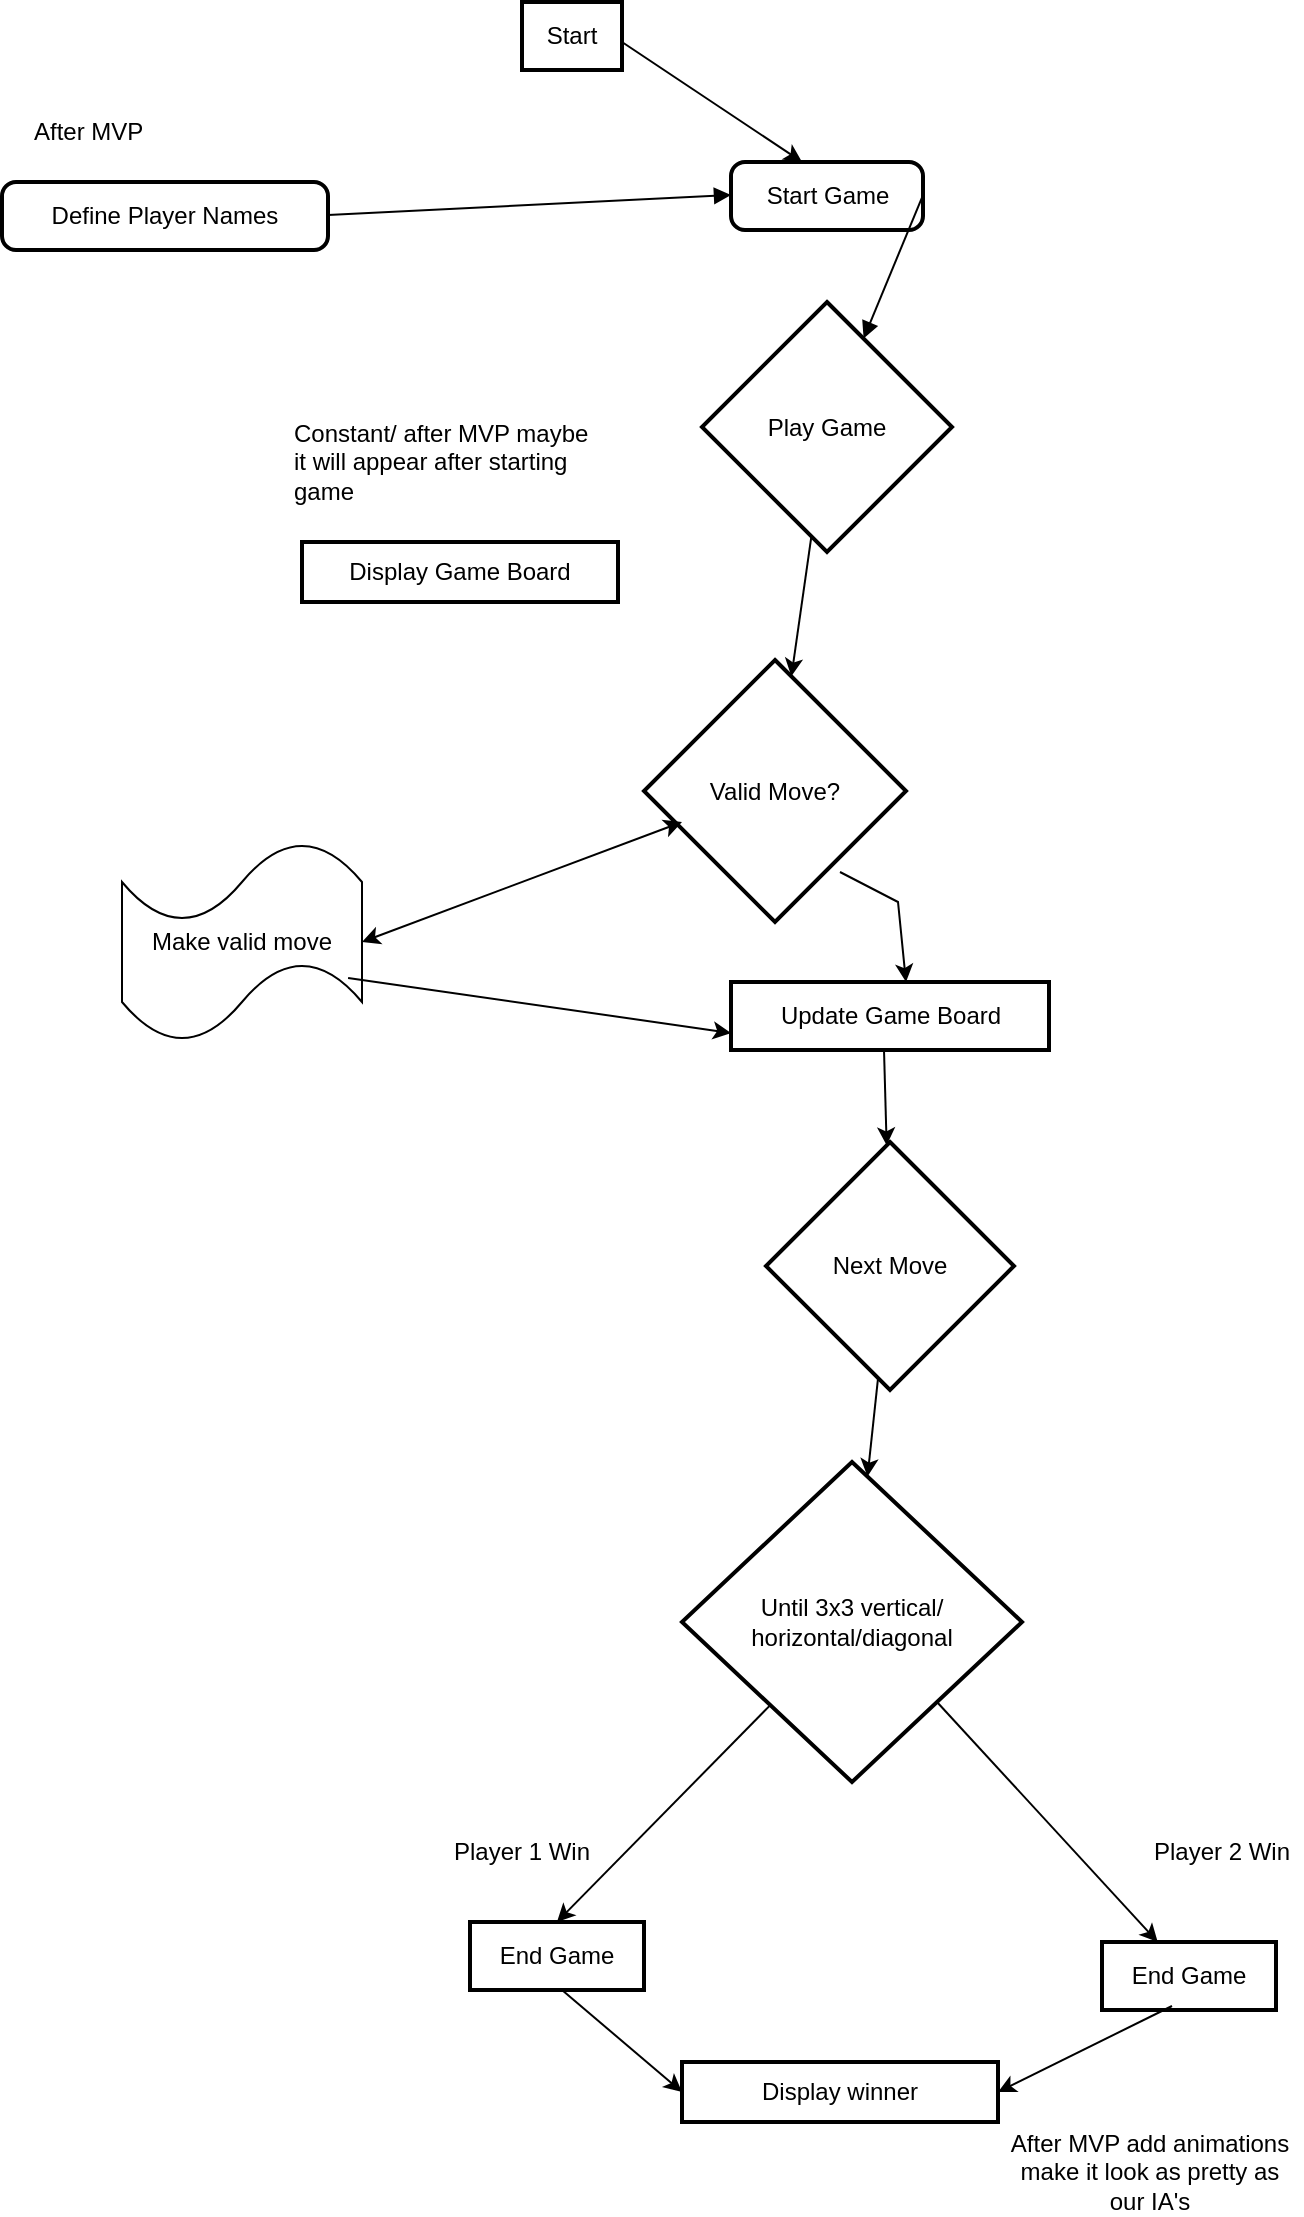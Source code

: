 <mxfile version="21.2.1" type="device">
  <diagram name="Page-1" id="LkxcTSptElWItzx-s7ry">
    <mxGraphModel dx="1303" dy="2332" grid="1" gridSize="10" guides="1" tooltips="1" connect="1" arrows="1" fold="1" page="1" pageScale="1" pageWidth="827" pageHeight="1169" math="0" shadow="0">
      <root>
        <mxCell id="0" />
        <mxCell id="1" parent="0" />
        <mxCell id="2" value="Start" style="whiteSpace=wrap;strokeWidth=2;" parent="1" vertex="1">
          <mxGeometry x="300" y="-1120" width="50" height="34" as="geometry" />
        </mxCell>
        <mxCell id="3" value="Define Player Names" style="rounded=1;absoluteArcSize=1;arcSize=14;whiteSpace=wrap;strokeWidth=2;" parent="1" vertex="1">
          <mxGeometry x="40" y="-1030" width="163" height="34" as="geometry" />
        </mxCell>
        <mxCell id="4" value="Start Game" style="rounded=1;absoluteArcSize=1;arcSize=14;whiteSpace=wrap;strokeWidth=2;" parent="1" vertex="1">
          <mxGeometry x="404.5" y="-1040" width="96" height="34" as="geometry" />
        </mxCell>
        <mxCell id="5" value="Play Game" style="rhombus;strokeWidth=2;whiteSpace=wrap;" parent="1" vertex="1">
          <mxGeometry x="390" y="-970" width="125" height="125" as="geometry" />
        </mxCell>
        <mxCell id="6" value="End Game" style="whiteSpace=wrap;strokeWidth=2;" parent="1" vertex="1">
          <mxGeometry x="274" y="-160" width="87" height="34" as="geometry" />
        </mxCell>
        <mxCell id="7" value="End Game" style="whiteSpace=wrap;strokeWidth=2;" parent="1" vertex="1">
          <mxGeometry x="590" y="-150" width="87" height="34" as="geometry" />
        </mxCell>
        <mxCell id="8" value="Next Move" style="rhombus;strokeWidth=2;whiteSpace=wrap;" parent="1" vertex="1">
          <mxGeometry x="422" y="-550" width="124" height="124" as="geometry" />
        </mxCell>
        <mxCell id="9" value="Display Game Board" style="whiteSpace=wrap;strokeWidth=2;" parent="1" vertex="1">
          <mxGeometry x="190" y="-850" width="158" height="30" as="geometry" />
        </mxCell>
        <mxCell id="10" value="Valid Move?" style="rhombus;strokeWidth=2;whiteSpace=wrap;" parent="1" vertex="1">
          <mxGeometry x="361" y="-791" width="131" height="131" as="geometry" />
        </mxCell>
        <mxCell id="11" value="Update Game Board" style="whiteSpace=wrap;strokeWidth=2;" parent="1" vertex="1">
          <mxGeometry x="404.5" y="-630" width="159" height="34" as="geometry" />
        </mxCell>
        <mxCell id="13" value="" style="curved=1;startArrow=none;endArrow=block;exitX=1.001;exitY=0.486;entryX=0.001;entryY=0.486;" parent="1" source="3" target="4" edge="1">
          <mxGeometry relative="1" as="geometry">
            <Array as="points" />
          </mxGeometry>
        </mxCell>
        <mxCell id="14" value="" style="curved=1;startArrow=none;endArrow=block;exitX=1.002;exitY=0.486;" parent="1" source="4" target="5" edge="1">
          <mxGeometry relative="1" as="geometry">
            <Array as="points" />
          </mxGeometry>
        </mxCell>
        <mxCell id="6Oc21Wv0yGVC5va8XcJ2-25" value="Until 3x3 vertical/ horizontal/diagonal" style="rhombus;strokeWidth=2;whiteSpace=wrap;" vertex="1" parent="1">
          <mxGeometry x="380" y="-390" width="170" height="160" as="geometry" />
        </mxCell>
        <mxCell id="6Oc21Wv0yGVC5va8XcJ2-26" value="" style="endArrow=classic;html=1;rounded=0;" edge="1" parent="1" source="5" target="10">
          <mxGeometry width="50" height="50" relative="1" as="geometry">
            <mxPoint x="292.5" y="-260" as="sourcePoint" />
            <mxPoint x="342.5" y="-310" as="targetPoint" />
          </mxGeometry>
        </mxCell>
        <mxCell id="6Oc21Wv0yGVC5va8XcJ2-28" value="" style="endArrow=classic;html=1;rounded=0;" edge="1" parent="1" target="8">
          <mxGeometry width="50" height="50" relative="1" as="geometry">
            <mxPoint x="481" y="-596" as="sourcePoint" />
            <mxPoint x="514" y="-541" as="targetPoint" />
            <Array as="points" />
          </mxGeometry>
        </mxCell>
        <mxCell id="6Oc21Wv0yGVC5va8XcJ2-29" value="" style="endArrow=classic;html=1;rounded=0;entryX=0.5;entryY=0;entryDx=0;entryDy=0;" edge="1" parent="1">
          <mxGeometry width="50" height="50" relative="1" as="geometry">
            <mxPoint x="459" y="-685" as="sourcePoint" />
            <mxPoint x="492" y="-630" as="targetPoint" />
            <Array as="points">
              <mxPoint x="488" y="-670" />
            </Array>
          </mxGeometry>
        </mxCell>
        <mxCell id="6Oc21Wv0yGVC5va8XcJ2-30" value="" style="endArrow=classic;html=1;rounded=0;" edge="1" parent="1" source="8" target="6Oc21Wv0yGVC5va8XcJ2-25">
          <mxGeometry width="50" height="50" relative="1" as="geometry">
            <mxPoint x="350" y="-430" as="sourcePoint" />
            <mxPoint x="434" y="-380" as="targetPoint" />
            <Array as="points" />
          </mxGeometry>
        </mxCell>
        <mxCell id="6Oc21Wv0yGVC5va8XcJ2-31" value="" style="endArrow=classic;html=1;rounded=0;exitX=1;exitY=1;exitDx=0;exitDy=0;" edge="1" parent="1" source="6Oc21Wv0yGVC5va8XcJ2-25" target="7">
          <mxGeometry width="50" height="50" relative="1" as="geometry">
            <mxPoint x="500.5" y="-210" as="sourcePoint" />
            <mxPoint x="550.5" y="-260" as="targetPoint" />
          </mxGeometry>
        </mxCell>
        <mxCell id="6Oc21Wv0yGVC5va8XcJ2-32" value="" style="endArrow=classic;html=1;rounded=0;entryX=0.5;entryY=0;entryDx=0;entryDy=0;" edge="1" parent="1" source="6Oc21Wv0yGVC5va8XcJ2-25" target="6">
          <mxGeometry width="50" height="50" relative="1" as="geometry">
            <mxPoint x="203" y="-287" as="sourcePoint" />
            <mxPoint x="337" y="-150" as="targetPoint" />
          </mxGeometry>
        </mxCell>
        <mxCell id="6Oc21Wv0yGVC5va8XcJ2-33" value="Player 1 Win" style="text;strokeColor=none;fillColor=none;align=left;verticalAlign=middle;spacingLeft=4;spacingRight=4;overflow=hidden;points=[[0,0.5],[1,0.5]];portConstraint=eastwest;rotatable=0;whiteSpace=wrap;html=1;" vertex="1" parent="1">
          <mxGeometry x="260" y="-210" width="80" height="30" as="geometry" />
        </mxCell>
        <mxCell id="6Oc21Wv0yGVC5va8XcJ2-34" value="Player 2 Win" style="text;strokeColor=none;fillColor=none;align=left;verticalAlign=middle;spacingLeft=4;spacingRight=4;overflow=hidden;points=[[0,0.5],[1,0.5]];portConstraint=eastwest;rotatable=0;whiteSpace=wrap;html=1;" vertex="1" parent="1">
          <mxGeometry x="610" y="-210" width="80" height="30" as="geometry" />
        </mxCell>
        <mxCell id="6Oc21Wv0yGVC5va8XcJ2-35" value="" style="endArrow=classic;html=1;rounded=0;entryX=0.37;entryY=0;entryDx=0;entryDy=0;entryPerimeter=0;" edge="1" parent="1" target="4">
          <mxGeometry width="50" height="50" relative="1" as="geometry">
            <mxPoint x="350" y="-1100" as="sourcePoint" />
            <mxPoint x="400" y="-1150" as="targetPoint" />
          </mxGeometry>
        </mxCell>
        <mxCell id="6Oc21Wv0yGVC5va8XcJ2-37" value="After MVP" style="text;strokeColor=none;fillColor=none;align=left;verticalAlign=middle;spacingLeft=4;spacingRight=4;overflow=hidden;points=[[0,0.5],[1,0.5]];portConstraint=eastwest;rotatable=0;whiteSpace=wrap;html=1;" vertex="1" parent="1">
          <mxGeometry x="50" y="-1070" width="80" height="30" as="geometry" />
        </mxCell>
        <mxCell id="6Oc21Wv0yGVC5va8XcJ2-38" value="Make valid move" style="shape=tape;whiteSpace=wrap;html=1;" vertex="1" parent="1">
          <mxGeometry x="100" y="-700" width="120" height="100" as="geometry" />
        </mxCell>
        <mxCell id="6Oc21Wv0yGVC5va8XcJ2-39" value="" style="endArrow=classic;startArrow=classic;html=1;rounded=0;exitX=1;exitY=0.5;exitDx=0;exitDy=0;exitPerimeter=0;" edge="1" parent="1" source="6Oc21Wv0yGVC5va8XcJ2-38">
          <mxGeometry width="50" height="50" relative="1" as="geometry">
            <mxPoint x="330" y="-660" as="sourcePoint" />
            <mxPoint x="380" y="-710" as="targetPoint" />
          </mxGeometry>
        </mxCell>
        <mxCell id="6Oc21Wv0yGVC5va8XcJ2-42" value="Constant/ after MVP maybe it will appear after starting game&lt;br&gt;" style="text;strokeColor=none;fillColor=none;align=left;verticalAlign=middle;spacingLeft=4;spacingRight=4;overflow=hidden;points=[[0,0.5],[1,0.5]];portConstraint=eastwest;rotatable=0;whiteSpace=wrap;html=1;" vertex="1" parent="1">
          <mxGeometry x="180" y="-920" width="160" height="60" as="geometry" />
        </mxCell>
        <mxCell id="6Oc21Wv0yGVC5va8XcJ2-43" value="Display winner" style="whiteSpace=wrap;strokeWidth=2;" vertex="1" parent="1">
          <mxGeometry x="380" y="-90" width="158" height="30" as="geometry" />
        </mxCell>
        <mxCell id="6Oc21Wv0yGVC5va8XcJ2-44" value="" style="endArrow=classic;html=1;rounded=0;entryX=0;entryY=0.5;entryDx=0;entryDy=0;" edge="1" parent="1" target="6Oc21Wv0yGVC5va8XcJ2-43">
          <mxGeometry width="50" height="50" relative="1" as="geometry">
            <mxPoint x="320" y="-126" as="sourcePoint" />
            <mxPoint x="370" y="-176" as="targetPoint" />
          </mxGeometry>
        </mxCell>
        <mxCell id="6Oc21Wv0yGVC5va8XcJ2-46" value="" style="endArrow=classic;html=1;rounded=0;entryX=1;entryY=0.5;entryDx=0;entryDy=0;" edge="1" parent="1" target="6Oc21Wv0yGVC5va8XcJ2-43">
          <mxGeometry width="50" height="50" relative="1" as="geometry">
            <mxPoint x="625" y="-118" as="sourcePoint" />
            <mxPoint x="675" y="-168" as="targetPoint" />
          </mxGeometry>
        </mxCell>
        <mxCell id="6Oc21Wv0yGVC5va8XcJ2-47" value="After MVP add animations&lt;br&gt;make it look as pretty as our IA&#39;s" style="text;html=1;strokeColor=none;fillColor=none;align=center;verticalAlign=middle;whiteSpace=wrap;rounded=0;" vertex="1" parent="1">
          <mxGeometry x="538" y="-50" width="152" height="30" as="geometry" />
        </mxCell>
        <mxCell id="6Oc21Wv0yGVC5va8XcJ2-48" value="" style="endArrow=classic;html=1;rounded=0;exitX=0.942;exitY=0.68;exitDx=0;exitDy=0;exitPerimeter=0;entryX=0;entryY=0.75;entryDx=0;entryDy=0;" edge="1" parent="1" source="6Oc21Wv0yGVC5va8XcJ2-38" target="11">
          <mxGeometry width="50" height="50" relative="1" as="geometry">
            <mxPoint x="400" y="-560" as="sourcePoint" />
            <mxPoint x="450" y="-610" as="targetPoint" />
          </mxGeometry>
        </mxCell>
      </root>
    </mxGraphModel>
  </diagram>
</mxfile>
